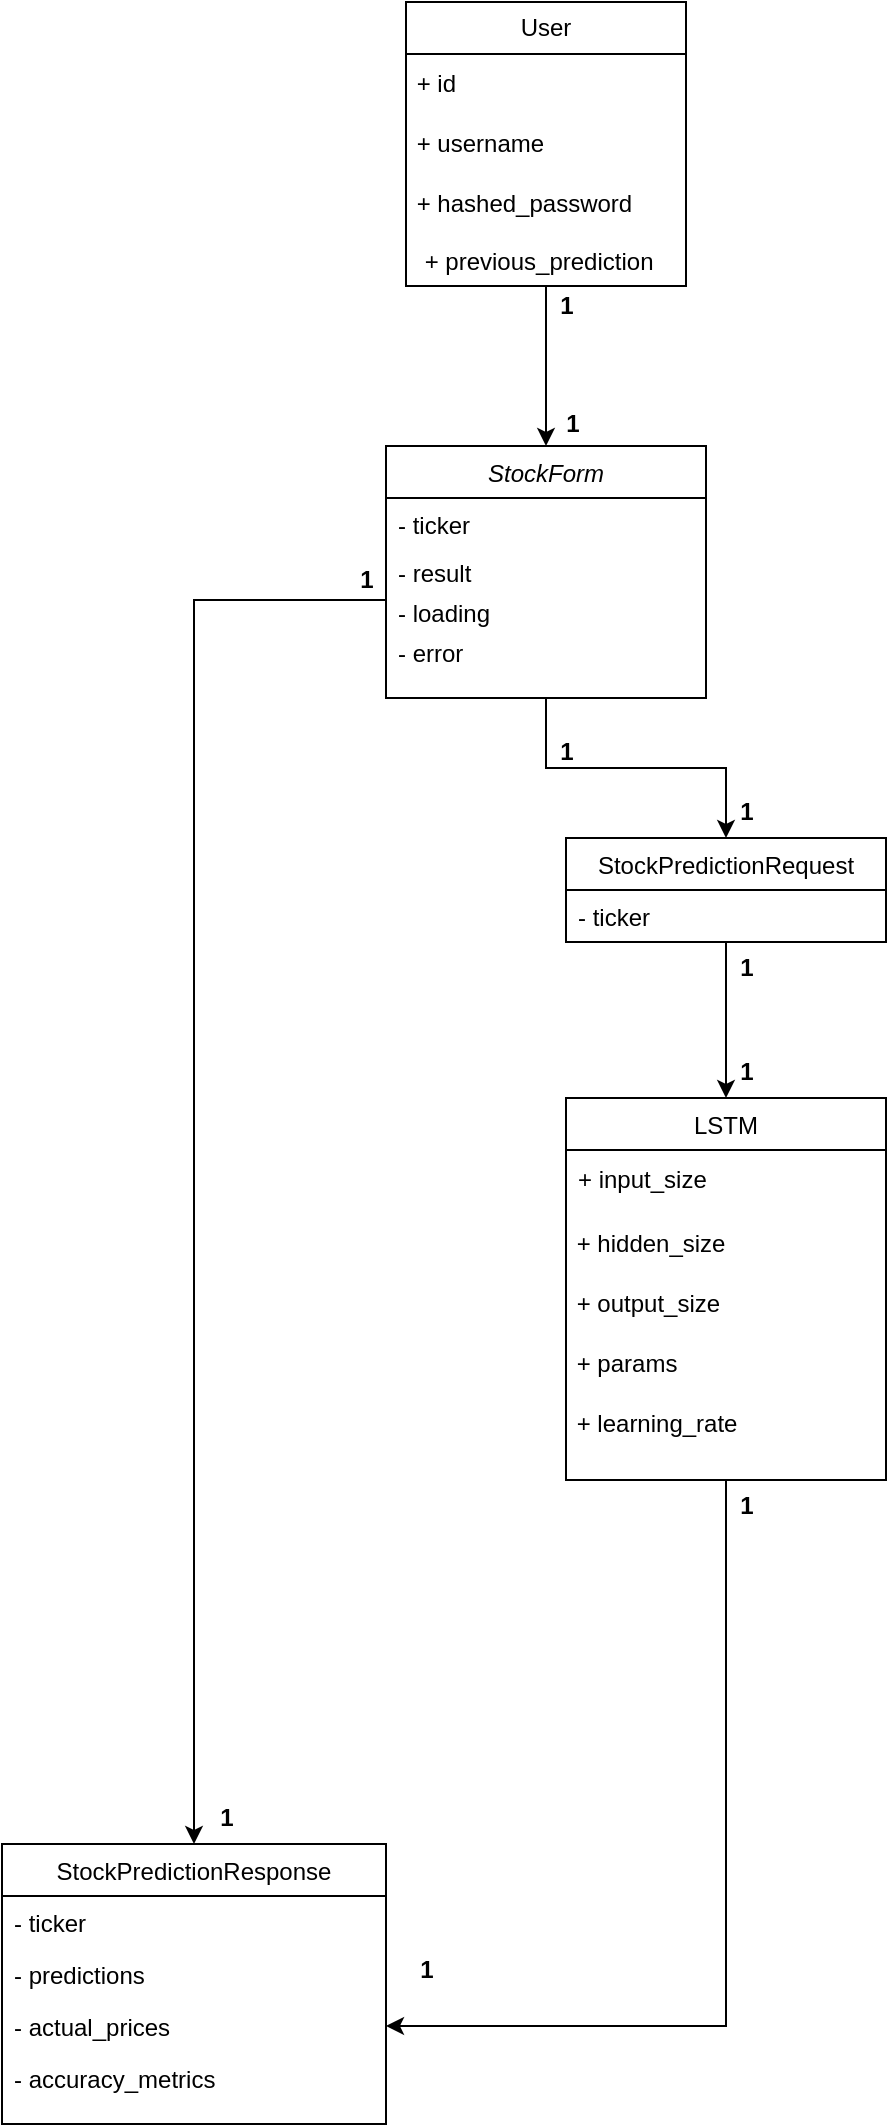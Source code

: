 <mxfile version="26.1.1">
  <diagram name="Page-1" id="yAJXNqi8sfurG1zGvbYK">
    <mxGraphModel dx="1500" dy="813" grid="0" gridSize="10" guides="1" tooltips="1" connect="1" arrows="1" fold="1" page="1" pageScale="1" pageWidth="1169" pageHeight="1654" math="0" shadow="0">
      <root>
        <mxCell id="0" />
        <mxCell id="1" parent="0" />
        <mxCell id="p2Upc2WzdycbkgQDMtD8-1" style="edgeStyle=orthogonalEdgeStyle;rounded=0;orthogonalLoop=1;jettySize=auto;html=1;entryX=0.5;entryY=0;entryDx=0;entryDy=0;" edge="1" parent="1" source="p2Upc2WzdycbkgQDMtD8-3" target="p2Upc2WzdycbkgQDMtD8-24">
          <mxGeometry relative="1" as="geometry" />
        </mxCell>
        <mxCell id="p2Upc2WzdycbkgQDMtD8-2" style="edgeStyle=orthogonalEdgeStyle;rounded=0;orthogonalLoop=1;jettySize=auto;html=1;entryX=0.5;entryY=0;entryDx=0;entryDy=0;" edge="1" parent="1" source="p2Upc2WzdycbkgQDMtD8-3" target="p2Upc2WzdycbkgQDMtD8-26">
          <mxGeometry relative="1" as="geometry">
            <mxPoint x="250" y="870" as="targetPoint" />
            <Array as="points">
              <mxPoint x="254" y="318" />
            </Array>
          </mxGeometry>
        </mxCell>
        <mxCell id="p2Upc2WzdycbkgQDMtD8-3" value="StockForm" style="swimlane;fontStyle=2;align=center;verticalAlign=top;childLayout=stackLayout;horizontal=1;startSize=26;horizontalStack=0;resizeParent=1;resizeLast=0;collapsible=1;marginBottom=0;rounded=0;shadow=0;strokeWidth=1;" vertex="1" parent="1">
          <mxGeometry x="350" y="241" width="160" height="126" as="geometry">
            <mxRectangle x="180" y="70" width="160" height="26" as="alternateBounds" />
          </mxGeometry>
        </mxCell>
        <mxCell id="p2Upc2WzdycbkgQDMtD8-4" value="- ticker " style="text;align=left;verticalAlign=top;spacingLeft=4;spacingRight=4;overflow=hidden;rotatable=0;points=[[0,0.5],[1,0.5]];portConstraint=eastwest;" vertex="1" parent="p2Upc2WzdycbkgQDMtD8-3">
          <mxGeometry y="26" width="160" height="24" as="geometry" />
        </mxCell>
        <mxCell id="p2Upc2WzdycbkgQDMtD8-5" value="- result" style="text;align=left;verticalAlign=top;spacingLeft=4;spacingRight=4;overflow=hidden;rotatable=0;points=[[0,0.5],[1,0.5]];portConstraint=eastwest;rounded=0;shadow=0;html=0;" vertex="1" parent="p2Upc2WzdycbkgQDMtD8-3">
          <mxGeometry y="50" width="160" height="20" as="geometry" />
        </mxCell>
        <mxCell id="p2Upc2WzdycbkgQDMtD8-6" value="- loading" style="text;align=left;verticalAlign=top;spacingLeft=4;spacingRight=4;overflow=hidden;rotatable=0;points=[[0,0.5],[1,0.5]];portConstraint=eastwest;rounded=0;shadow=0;html=0;" vertex="1" parent="p2Upc2WzdycbkgQDMtD8-3">
          <mxGeometry y="70" width="160" height="20" as="geometry" />
        </mxCell>
        <mxCell id="p2Upc2WzdycbkgQDMtD8-7" value="- error" style="text;strokeColor=none;fillColor=none;align=left;verticalAlign=top;spacingLeft=4;spacingRight=4;overflow=hidden;rotatable=0;points=[[0,0.5],[1,0.5]];portConstraint=eastwest;whiteSpace=wrap;html=1;" vertex="1" parent="p2Upc2WzdycbkgQDMtD8-3">
          <mxGeometry y="90" width="160" height="20" as="geometry" />
        </mxCell>
        <mxCell id="p2Upc2WzdycbkgQDMtD8-48" style="edgeStyle=orthogonalEdgeStyle;rounded=0;orthogonalLoop=1;jettySize=auto;html=1;exitX=0.5;exitY=1;exitDx=0;exitDy=0;entryX=1;entryY=0.5;entryDx=0;entryDy=0;" edge="1" parent="1" source="p2Upc2WzdycbkgQDMtD8-11" target="p2Upc2WzdycbkgQDMtD8-29">
          <mxGeometry relative="1" as="geometry" />
        </mxCell>
        <mxCell id="p2Upc2WzdycbkgQDMtD8-11" value="LSTM" style="swimlane;fontStyle=0;align=center;verticalAlign=top;childLayout=stackLayout;horizontal=1;startSize=26;horizontalStack=0;resizeParent=1;resizeLast=0;collapsible=1;marginBottom=0;rounded=0;shadow=0;strokeWidth=1;" vertex="1" parent="1">
          <mxGeometry x="440" y="567" width="160" height="191" as="geometry">
            <mxRectangle x="130" y="380" width="160" height="26" as="alternateBounds" />
          </mxGeometry>
        </mxCell>
        <mxCell id="p2Upc2WzdycbkgQDMtD8-12" value="+ input_size" style="text;align=left;verticalAlign=top;spacingLeft=4;spacingRight=4;overflow=hidden;rotatable=0;points=[[0,0.5],[1,0.5]];portConstraint=eastwest;rounded=0;shadow=0;html=0;spacingTop=1;spacingBottom=1;" vertex="1" parent="p2Upc2WzdycbkgQDMtD8-11">
          <mxGeometry y="26" width="160" height="32" as="geometry" />
        </mxCell>
        <mxCell id="p2Upc2WzdycbkgQDMtD8-13" value="&lt;span style=&quot;text-wrap-mode: nowrap;&quot;&gt;&amp;nbsp;+ hidden_size&lt;/span&gt;" style="text;html=1;align=left;verticalAlign=middle;whiteSpace=wrap;rounded=0;" vertex="1" parent="p2Upc2WzdycbkgQDMtD8-11">
          <mxGeometry y="58" width="160" height="30" as="geometry" />
        </mxCell>
        <mxCell id="p2Upc2WzdycbkgQDMtD8-14" value="&lt;span style=&quot;text-wrap-mode: nowrap;&quot;&gt;&amp;nbsp;+ output_size&lt;/span&gt;" style="text;html=1;align=left;verticalAlign=middle;whiteSpace=wrap;rounded=0;" vertex="1" parent="p2Upc2WzdycbkgQDMtD8-11">
          <mxGeometry y="88" width="160" height="30" as="geometry" />
        </mxCell>
        <mxCell id="p2Upc2WzdycbkgQDMtD8-15" value="&lt;span style=&quot;text-wrap-mode: nowrap;&quot;&gt;&amp;nbsp;+ params&lt;/span&gt;" style="text;html=1;align=left;verticalAlign=middle;whiteSpace=wrap;rounded=0;" vertex="1" parent="p2Upc2WzdycbkgQDMtD8-11">
          <mxGeometry y="118" width="160" height="30" as="geometry" />
        </mxCell>
        <mxCell id="p2Upc2WzdycbkgQDMtD8-16" value="&lt;div style=&quot;&quot;&gt;&lt;span style=&quot;text-wrap-mode: nowrap; background-color: transparent; color: light-dark(rgb(0, 0, 0), rgb(255, 255, 255));&quot;&gt;&amp;nbsp;+ learning_rate&lt;/span&gt;&lt;/div&gt;" style="text;html=1;align=left;verticalAlign=middle;whiteSpace=wrap;rounded=0;" vertex="1" parent="p2Upc2WzdycbkgQDMtD8-11">
          <mxGeometry y="148" width="160" height="30" as="geometry" />
        </mxCell>
        <mxCell id="p2Upc2WzdycbkgQDMtD8-23" style="edgeStyle=orthogonalEdgeStyle;rounded=0;orthogonalLoop=1;jettySize=auto;html=1;entryX=0.5;entryY=0;entryDx=0;entryDy=0;" edge="1" parent="1" source="p2Upc2WzdycbkgQDMtD8-24" target="p2Upc2WzdycbkgQDMtD8-11">
          <mxGeometry relative="1" as="geometry" />
        </mxCell>
        <mxCell id="p2Upc2WzdycbkgQDMtD8-24" value="StockPredictionRequest" style="swimlane;fontStyle=0;align=center;verticalAlign=top;childLayout=stackLayout;horizontal=1;startSize=26;horizontalStack=0;resizeParent=1;resizeLast=0;collapsible=1;marginBottom=0;rounded=0;shadow=0;strokeWidth=1;" vertex="1" parent="1">
          <mxGeometry x="440" y="437" width="160" height="52" as="geometry">
            <mxRectangle x="340" y="380" width="170" height="26" as="alternateBounds" />
          </mxGeometry>
        </mxCell>
        <mxCell id="p2Upc2WzdycbkgQDMtD8-25" value="- ticker" style="text;align=left;verticalAlign=top;spacingLeft=4;spacingRight=4;overflow=hidden;rotatable=0;points=[[0,0.5],[1,0.5]];portConstraint=eastwest;" vertex="1" parent="p2Upc2WzdycbkgQDMtD8-24">
          <mxGeometry y="26" width="160" height="26" as="geometry" />
        </mxCell>
        <mxCell id="p2Upc2WzdycbkgQDMtD8-26" value="StockPredictionResponse" style="swimlane;fontStyle=0;align=center;verticalAlign=top;childLayout=stackLayout;horizontal=1;startSize=26;horizontalStack=0;resizeParent=1;resizeLast=0;collapsible=1;marginBottom=0;rounded=0;shadow=0;strokeWidth=1;" vertex="1" parent="1">
          <mxGeometry x="158" y="940" width="192" height="140" as="geometry">
            <mxRectangle x="550" y="140" width="160" height="26" as="alternateBounds" />
          </mxGeometry>
        </mxCell>
        <mxCell id="p2Upc2WzdycbkgQDMtD8-27" value="- ticker" style="text;align=left;verticalAlign=top;spacingLeft=4;spacingRight=4;overflow=hidden;rotatable=0;points=[[0,0.5],[1,0.5]];portConstraint=eastwest;" vertex="1" parent="p2Upc2WzdycbkgQDMtD8-26">
          <mxGeometry y="26" width="192" height="26" as="geometry" />
        </mxCell>
        <mxCell id="p2Upc2WzdycbkgQDMtD8-28" value="- predictions" style="text;align=left;verticalAlign=top;spacingLeft=4;spacingRight=4;overflow=hidden;rotatable=0;points=[[0,0.5],[1,0.5]];portConstraint=eastwest;rounded=0;shadow=0;html=0;" vertex="1" parent="p2Upc2WzdycbkgQDMtD8-26">
          <mxGeometry y="52" width="192" height="26" as="geometry" />
        </mxCell>
        <mxCell id="p2Upc2WzdycbkgQDMtD8-29" value="- actual_prices" style="text;align=left;verticalAlign=top;spacingLeft=4;spacingRight=4;overflow=hidden;rotatable=0;points=[[0,0.5],[1,0.5]];portConstraint=eastwest;rounded=0;shadow=0;html=0;" vertex="1" parent="p2Upc2WzdycbkgQDMtD8-26">
          <mxGeometry y="78" width="192" height="26" as="geometry" />
        </mxCell>
        <mxCell id="p2Upc2WzdycbkgQDMtD8-30" value="- accuracy_metrics" style="text;align=left;verticalAlign=top;spacingLeft=4;spacingRight=4;overflow=hidden;rotatable=0;points=[[0,0.5],[1,0.5]];portConstraint=eastwest;rounded=0;shadow=0;html=0;" vertex="1" parent="p2Upc2WzdycbkgQDMtD8-26">
          <mxGeometry y="104" width="192" height="26" as="geometry" />
        </mxCell>
        <mxCell id="p2Upc2WzdycbkgQDMtD8-31" style="edgeStyle=orthogonalEdgeStyle;rounded=0;orthogonalLoop=1;jettySize=auto;html=1;entryX=0.5;entryY=0;entryDx=0;entryDy=0;" edge="1" parent="1" source="p2Upc2WzdycbkgQDMtD8-32" target="p2Upc2WzdycbkgQDMtD8-3">
          <mxGeometry relative="1" as="geometry" />
        </mxCell>
        <mxCell id="p2Upc2WzdycbkgQDMtD8-32" value="User" style="swimlane;fontStyle=0;childLayout=stackLayout;horizontal=1;startSize=26;fillColor=none;horizontalStack=0;resizeParent=1;resizeParentMax=0;resizeLast=0;collapsible=1;marginBottom=0;whiteSpace=wrap;html=1;" vertex="1" parent="1">
          <mxGeometry x="360" y="19" width="140" height="142" as="geometry" />
        </mxCell>
        <mxCell id="p2Upc2WzdycbkgQDMtD8-33" value="&amp;nbsp;+ id" style="text;html=1;align=left;verticalAlign=middle;whiteSpace=wrap;rounded=0;" vertex="1" parent="p2Upc2WzdycbkgQDMtD8-32">
          <mxGeometry y="26" width="140" height="30" as="geometry" />
        </mxCell>
        <mxCell id="p2Upc2WzdycbkgQDMtD8-34" value="&amp;nbsp;+ username" style="text;html=1;align=left;verticalAlign=middle;whiteSpace=wrap;rounded=0;" vertex="1" parent="p2Upc2WzdycbkgQDMtD8-32">
          <mxGeometry y="56" width="140" height="30" as="geometry" />
        </mxCell>
        <mxCell id="p2Upc2WzdycbkgQDMtD8-35" value="&amp;nbsp;+ hashed_password" style="text;html=1;align=left;verticalAlign=middle;whiteSpace=wrap;rounded=0;" vertex="1" parent="p2Upc2WzdycbkgQDMtD8-32">
          <mxGeometry y="86" width="140" height="30" as="geometry" />
        </mxCell>
        <mxCell id="p2Upc2WzdycbkgQDMtD8-36" value="&amp;nbsp;+ previous_prediction" style="text;strokeColor=none;fillColor=none;align=left;verticalAlign=top;spacingLeft=4;spacingRight=4;overflow=hidden;rotatable=0;points=[[0,0.5],[1,0.5]];portConstraint=eastwest;whiteSpace=wrap;html=1;" vertex="1" parent="p2Upc2WzdycbkgQDMtD8-32">
          <mxGeometry y="116" width="140" height="26" as="geometry" />
        </mxCell>
        <mxCell id="p2Upc2WzdycbkgQDMtD8-38" value="1" style="text;align=center;fontStyle=1;verticalAlign=middle;spacingLeft=3;spacingRight=3;strokeColor=none;rotatable=0;points=[[0,0.5],[1,0.5]];portConstraint=eastwest;html=1;" vertex="1" parent="1">
          <mxGeometry x="400" y="158" width="80" height="26" as="geometry" />
        </mxCell>
        <mxCell id="p2Upc2WzdycbkgQDMtD8-39" value="1" style="text;align=center;fontStyle=1;verticalAlign=middle;spacingLeft=3;spacingRight=3;strokeColor=none;rotatable=0;points=[[0,0.5],[1,0.5]];portConstraint=eastwest;html=1;" vertex="1" parent="1">
          <mxGeometry x="403" y="217" width="80" height="26" as="geometry" />
        </mxCell>
        <mxCell id="p2Upc2WzdycbkgQDMtD8-40" value="1" style="text;align=center;fontStyle=1;verticalAlign=middle;spacingLeft=3;spacingRight=3;strokeColor=none;rotatable=0;points=[[0,0.5],[1,0.5]];portConstraint=eastwest;html=1;" vertex="1" parent="1">
          <mxGeometry x="400" y="381" width="80" height="26" as="geometry" />
        </mxCell>
        <mxCell id="p2Upc2WzdycbkgQDMtD8-41" value="1" style="text;align=center;fontStyle=1;verticalAlign=middle;spacingLeft=3;spacingRight=3;strokeColor=none;rotatable=0;points=[[0,0.5],[1,0.5]];portConstraint=eastwest;html=1;" vertex="1" parent="1">
          <mxGeometry x="490" y="411" width="80" height="26" as="geometry" />
        </mxCell>
        <mxCell id="p2Upc2WzdycbkgQDMtD8-42" value="1" style="text;align=center;fontStyle=1;verticalAlign=middle;spacingLeft=3;spacingRight=3;strokeColor=none;rotatable=0;points=[[0,0.5],[1,0.5]];portConstraint=eastwest;html=1;" vertex="1" parent="1">
          <mxGeometry x="490" y="489" width="80" height="26" as="geometry" />
        </mxCell>
        <mxCell id="p2Upc2WzdycbkgQDMtD8-43" value="1" style="text;align=center;fontStyle=1;verticalAlign=middle;spacingLeft=3;spacingRight=3;strokeColor=none;rotatable=0;points=[[0,0.5],[1,0.5]];portConstraint=eastwest;html=1;" vertex="1" parent="1">
          <mxGeometry x="490" y="541" width="80" height="26" as="geometry" />
        </mxCell>
        <mxCell id="p2Upc2WzdycbkgQDMtD8-44" value="1" style="text;align=center;fontStyle=1;verticalAlign=middle;spacingLeft=3;spacingRight=3;strokeColor=none;rotatable=0;points=[[0,0.5],[1,0.5]];portConstraint=eastwest;html=1;" vertex="1" parent="1">
          <mxGeometry x="300" y="295" width="80" height="26" as="geometry" />
        </mxCell>
        <mxCell id="p2Upc2WzdycbkgQDMtD8-45" value="1" style="text;align=center;fontStyle=1;verticalAlign=middle;spacingLeft=3;spacingRight=3;strokeColor=none;rotatable=0;points=[[0,0.5],[1,0.5]];portConstraint=eastwest;html=1;" vertex="1" parent="1">
          <mxGeometry x="230" y="914" width="80" height="26" as="geometry" />
        </mxCell>
        <mxCell id="p2Upc2WzdycbkgQDMtD8-46" value="1" style="text;align=center;fontStyle=1;verticalAlign=middle;spacingLeft=3;spacingRight=3;strokeColor=none;rotatable=0;points=[[0,0.5],[1,0.5]];portConstraint=eastwest;html=1;" vertex="1" parent="1">
          <mxGeometry x="490" y="758" width="80" height="26" as="geometry" />
        </mxCell>
        <mxCell id="p2Upc2WzdycbkgQDMtD8-47" value="1" style="text;align=center;fontStyle=1;verticalAlign=middle;spacingLeft=3;spacingRight=3;strokeColor=none;rotatable=0;points=[[0,0.5],[1,0.5]];portConstraint=eastwest;html=1;" vertex="1" parent="1">
          <mxGeometry x="330" y="990" width="80" height="26" as="geometry" />
        </mxCell>
      </root>
    </mxGraphModel>
  </diagram>
</mxfile>
